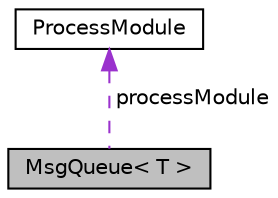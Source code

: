 digraph "MsgQueue&lt; T &gt;"
{
 // LATEX_PDF_SIZE
  edge [fontname="Helvetica",fontsize="10",labelfontname="Helvetica",labelfontsize="10"];
  node [fontname="Helvetica",fontsize="10",shape=record];
  Node1 [label="MsgQueue\< T \>",height=0.2,width=0.4,color="black", fillcolor="grey75", style="filled", fontcolor="black",tooltip="A message queue for storing and processing messages of type MsgQueueItem."];
  Node2 -> Node1 [dir="back",color="darkorchid3",fontsize="10",style="dashed",label=" processModule" ,fontname="Helvetica"];
  Node2 [label="ProcessModule",height=0.2,width=0.4,color="black", fillcolor="white", style="filled",URL="$classProcessModule.html",tooltip="ProcessModule class for processing messages from a queue."];
}
